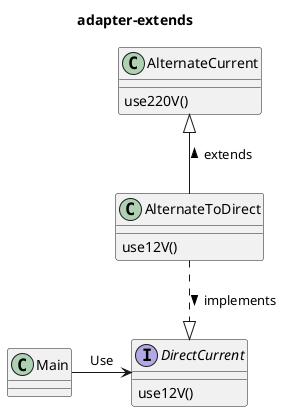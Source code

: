 @startuml
title: adapter-extends

interface DirectCurrent
class AlternateCurrent
class AlternateToDirect
class Main

AlternateToDirect ..|> DirectCurrent : implements >
AlternateCurrent <|-- AlternateToDirect : < extends
Main -> DirectCurrent : Use

DirectCurrent : use12V()
AlternateToDirect : use12V()
AlternateCurrent : use220V()



@enduml